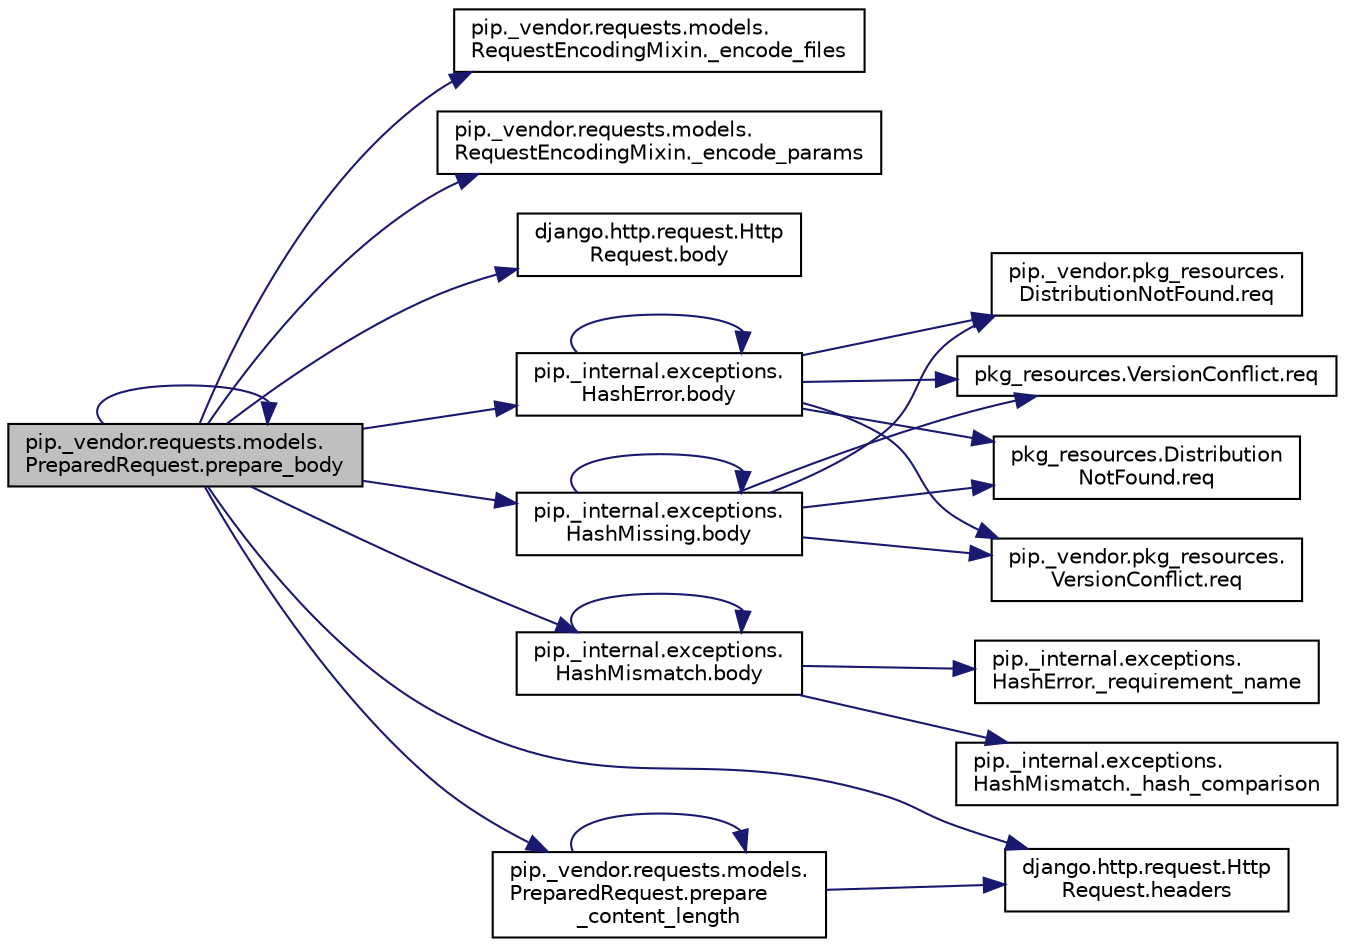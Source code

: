 digraph "pip._vendor.requests.models.PreparedRequest.prepare_body"
{
 // LATEX_PDF_SIZE
  edge [fontname="Helvetica",fontsize="10",labelfontname="Helvetica",labelfontsize="10"];
  node [fontname="Helvetica",fontsize="10",shape=record];
  rankdir="LR";
  Node1 [label="pip._vendor.requests.models.\lPreparedRequest.prepare_body",height=0.2,width=0.4,color="black", fillcolor="grey75", style="filled", fontcolor="black",tooltip=" "];
  Node1 -> Node2 [color="midnightblue",fontsize="10",style="solid",fontname="Helvetica"];
  Node2 [label="pip._vendor.requests.models.\lRequestEncodingMixin._encode_files",height=0.2,width=0.4,color="black", fillcolor="white", style="filled",URL="$d3/de4/classpip_1_1__vendor_1_1requests_1_1models_1_1_request_encoding_mixin.html#aa463fe0f526acc950c19b1b2dbb38496",tooltip=" "];
  Node1 -> Node3 [color="midnightblue",fontsize="10",style="solid",fontname="Helvetica"];
  Node3 [label="pip._vendor.requests.models.\lRequestEncodingMixin._encode_params",height=0.2,width=0.4,color="black", fillcolor="white", style="filled",URL="$d3/de4/classpip_1_1__vendor_1_1requests_1_1models_1_1_request_encoding_mixin.html#ac31802fc7d418cff921e2ff456265e75",tooltip=" "];
  Node1 -> Node4 [color="midnightblue",fontsize="10",style="solid",fontname="Helvetica"];
  Node4 [label="django.http.request.Http\lRequest.body",height=0.2,width=0.4,color="black", fillcolor="white", style="filled",URL="$d1/ded/classdjango_1_1http_1_1request_1_1_http_request.html#a671ce3b0fef6b03c17fbbb0247add996",tooltip=" "];
  Node1 -> Node5 [color="midnightblue",fontsize="10",style="solid",fontname="Helvetica"];
  Node5 [label="pip._internal.exceptions.\lHashError.body",height=0.2,width=0.4,color="black", fillcolor="white", style="filled",URL="$d5/d33/classpip_1_1__internal_1_1exceptions_1_1_hash_error.html#a9b89535522b4de9758f62636848d4f62",tooltip=" "];
  Node5 -> Node5 [color="midnightblue",fontsize="10",style="solid",fontname="Helvetica"];
  Node5 -> Node6 [color="midnightblue",fontsize="10",style="solid",fontname="Helvetica"];
  Node6 [label="pip._vendor.pkg_resources.\lVersionConflict.req",height=0.2,width=0.4,color="black", fillcolor="white", style="filled",URL="$d2/d23/classpip_1_1__vendor_1_1pkg__resources_1_1_version_conflict.html#a575a61fcd835fa61b81fb5e92f89eed1",tooltip=" "];
  Node5 -> Node7 [color="midnightblue",fontsize="10",style="solid",fontname="Helvetica"];
  Node7 [label="pip._vendor.pkg_resources.\lDistributionNotFound.req",height=0.2,width=0.4,color="black", fillcolor="white", style="filled",URL="$d9/dd2/classpip_1_1__vendor_1_1pkg__resources_1_1_distribution_not_found.html#a544f707bf24ba1dd0358de79f6afc3fb",tooltip=" "];
  Node5 -> Node8 [color="midnightblue",fontsize="10",style="solid",fontname="Helvetica"];
  Node8 [label="pkg_resources.VersionConflict.req",height=0.2,width=0.4,color="black", fillcolor="white", style="filled",URL="$d2/d54/classpkg__resources_1_1_version_conflict.html#aa58b2603058699b5edf24f1e207bfd21",tooltip=" "];
  Node5 -> Node9 [color="midnightblue",fontsize="10",style="solid",fontname="Helvetica"];
  Node9 [label="pkg_resources.Distribution\lNotFound.req",height=0.2,width=0.4,color="black", fillcolor="white", style="filled",URL="$d6/d33/classpkg__resources_1_1_distribution_not_found.html#a8e314724660036b768d78dc21103c22f",tooltip=" "];
  Node1 -> Node10 [color="midnightblue",fontsize="10",style="solid",fontname="Helvetica"];
  Node10 [label="pip._internal.exceptions.\lHashMissing.body",height=0.2,width=0.4,color="black", fillcolor="white", style="filled",URL="$d4/dcb/classpip_1_1__internal_1_1exceptions_1_1_hash_missing.html#ac0e1ecc6b10c6d140adc7b1e3d4d3f78",tooltip=" "];
  Node10 -> Node10 [color="midnightblue",fontsize="10",style="solid",fontname="Helvetica"];
  Node10 -> Node6 [color="midnightblue",fontsize="10",style="solid",fontname="Helvetica"];
  Node10 -> Node7 [color="midnightblue",fontsize="10",style="solid",fontname="Helvetica"];
  Node10 -> Node8 [color="midnightblue",fontsize="10",style="solid",fontname="Helvetica"];
  Node10 -> Node9 [color="midnightblue",fontsize="10",style="solid",fontname="Helvetica"];
  Node1 -> Node11 [color="midnightblue",fontsize="10",style="solid",fontname="Helvetica"];
  Node11 [label="pip._internal.exceptions.\lHashMismatch.body",height=0.2,width=0.4,color="black", fillcolor="white", style="filled",URL="$da/dc1/classpip_1_1__internal_1_1exceptions_1_1_hash_mismatch.html#a291b79ce98fe4b95dd32dfdb2bde1fd3",tooltip=" "];
  Node11 -> Node12 [color="midnightblue",fontsize="10",style="solid",fontname="Helvetica"];
  Node12 [label="pip._internal.exceptions.\lHashMismatch._hash_comparison",height=0.2,width=0.4,color="black", fillcolor="white", style="filled",URL="$da/dc1/classpip_1_1__internal_1_1exceptions_1_1_hash_mismatch.html#adb4e0de3908007d74409d5971f5951de",tooltip=" "];
  Node11 -> Node13 [color="midnightblue",fontsize="10",style="solid",fontname="Helvetica"];
  Node13 [label="pip._internal.exceptions.\lHashError._requirement_name",height=0.2,width=0.4,color="black", fillcolor="white", style="filled",URL="$d5/d33/classpip_1_1__internal_1_1exceptions_1_1_hash_error.html#a0c851522499ffd4dbff93c18ca43b6e4",tooltip=" "];
  Node11 -> Node11 [color="midnightblue",fontsize="10",style="solid",fontname="Helvetica"];
  Node1 -> Node14 [color="midnightblue",fontsize="10",style="solid",fontname="Helvetica"];
  Node14 [label="django.http.request.Http\lRequest.headers",height=0.2,width=0.4,color="black", fillcolor="white", style="filled",URL="$d1/ded/classdjango_1_1http_1_1request_1_1_http_request.html#a0fed8b781301745131bfbbcaf6a415f9",tooltip=" "];
  Node1 -> Node1 [color="midnightblue",fontsize="10",style="solid",fontname="Helvetica"];
  Node1 -> Node15 [color="midnightblue",fontsize="10",style="solid",fontname="Helvetica"];
  Node15 [label="pip._vendor.requests.models.\lPreparedRequest.prepare\l_content_length",height=0.2,width=0.4,color="black", fillcolor="white", style="filled",URL="$d2/d5c/classpip_1_1__vendor_1_1requests_1_1models_1_1_prepared_request.html#a7d3d5b668ee1795e2d7e7fffb84141e6",tooltip=" "];
  Node15 -> Node14 [color="midnightblue",fontsize="10",style="solid",fontname="Helvetica"];
  Node15 -> Node15 [color="midnightblue",fontsize="10",style="solid",fontname="Helvetica"];
}
